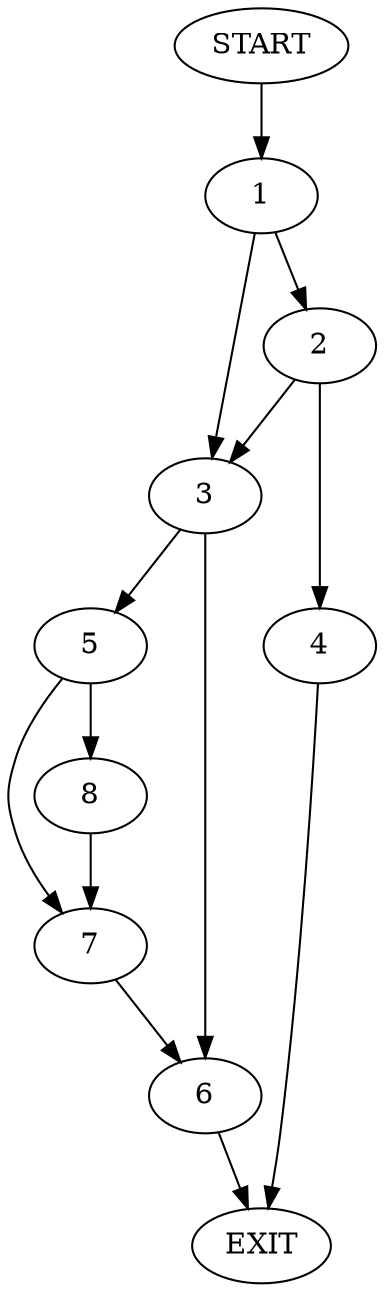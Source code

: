 digraph {
0 [label="START"]
9 [label="EXIT"]
0 -> 1
1 -> 2
1 -> 3
2 -> 4
2 -> 3
3 -> 5
3 -> 6
4 -> 9
6 -> 9
5 -> 7
5 -> 8
8 -> 7
7 -> 6
}

